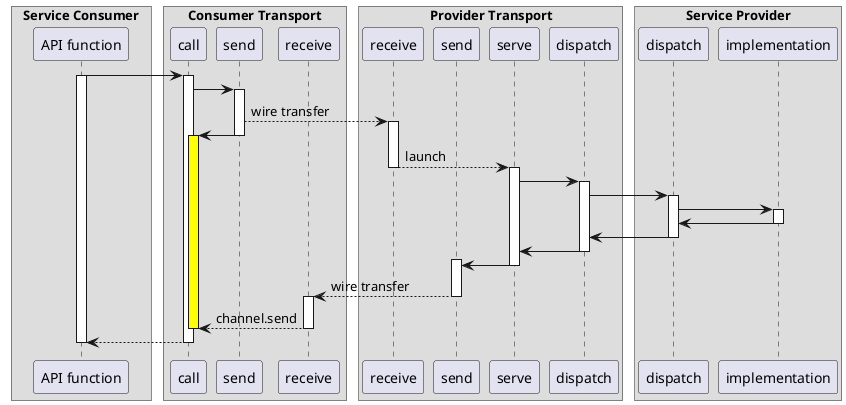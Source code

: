 @startuml
!pragma teoz true

box Service Consumer
participant "API function" as c.function
endbox

box Consumer Transport
participant "call" as ct.call
participant "send" as ct.send
participant "receive" as ct.receive
endbox

box Provider Transport
participant "receive" as pt.receive
participant "send" as pt.send
participant "serve" as pt.serve
participant "dispatch" as pt.dispatch
endbox

box Service Provider
participant "dispatch" as p.dispatch
participant "implementation" as p.function
endbox

c.function -> ct.call
activate c.function
activate ct.call

ct.call -> ct.send
activate ct.send

ct.send --> pt.receive : wire transfer
activate pt.receive

ct.send -> ct.call
deactivate ct.send
activate ct.call #yellow

pt.receive --> pt.serve : launch
activate pt.serve
deactivate pt.receive

pt.serve -> pt.dispatch
activate pt.dispatch

pt.dispatch -> p.dispatch
activate p.dispatch

p.dispatch -> p.function
activate p.function

p.function -> p.dispatch
deactivate p.function

p.dispatch -> pt.dispatch
deactivate p.dispatch

pt.dispatch -> pt.serve
deactivate pt.dispatch
activate pt.send

pt.serve -> pt.send
deactivate pt.serve

pt.send --> ct.receive : wire transfer
activate ct.receive
deactivate pt.send

ct.receive --> ct.call : channel.send
deactivate ct.call #yellow
deactivate ct.receive

ct.call --> c.function
deactivate ct.call
deactivate c.function

@enduml